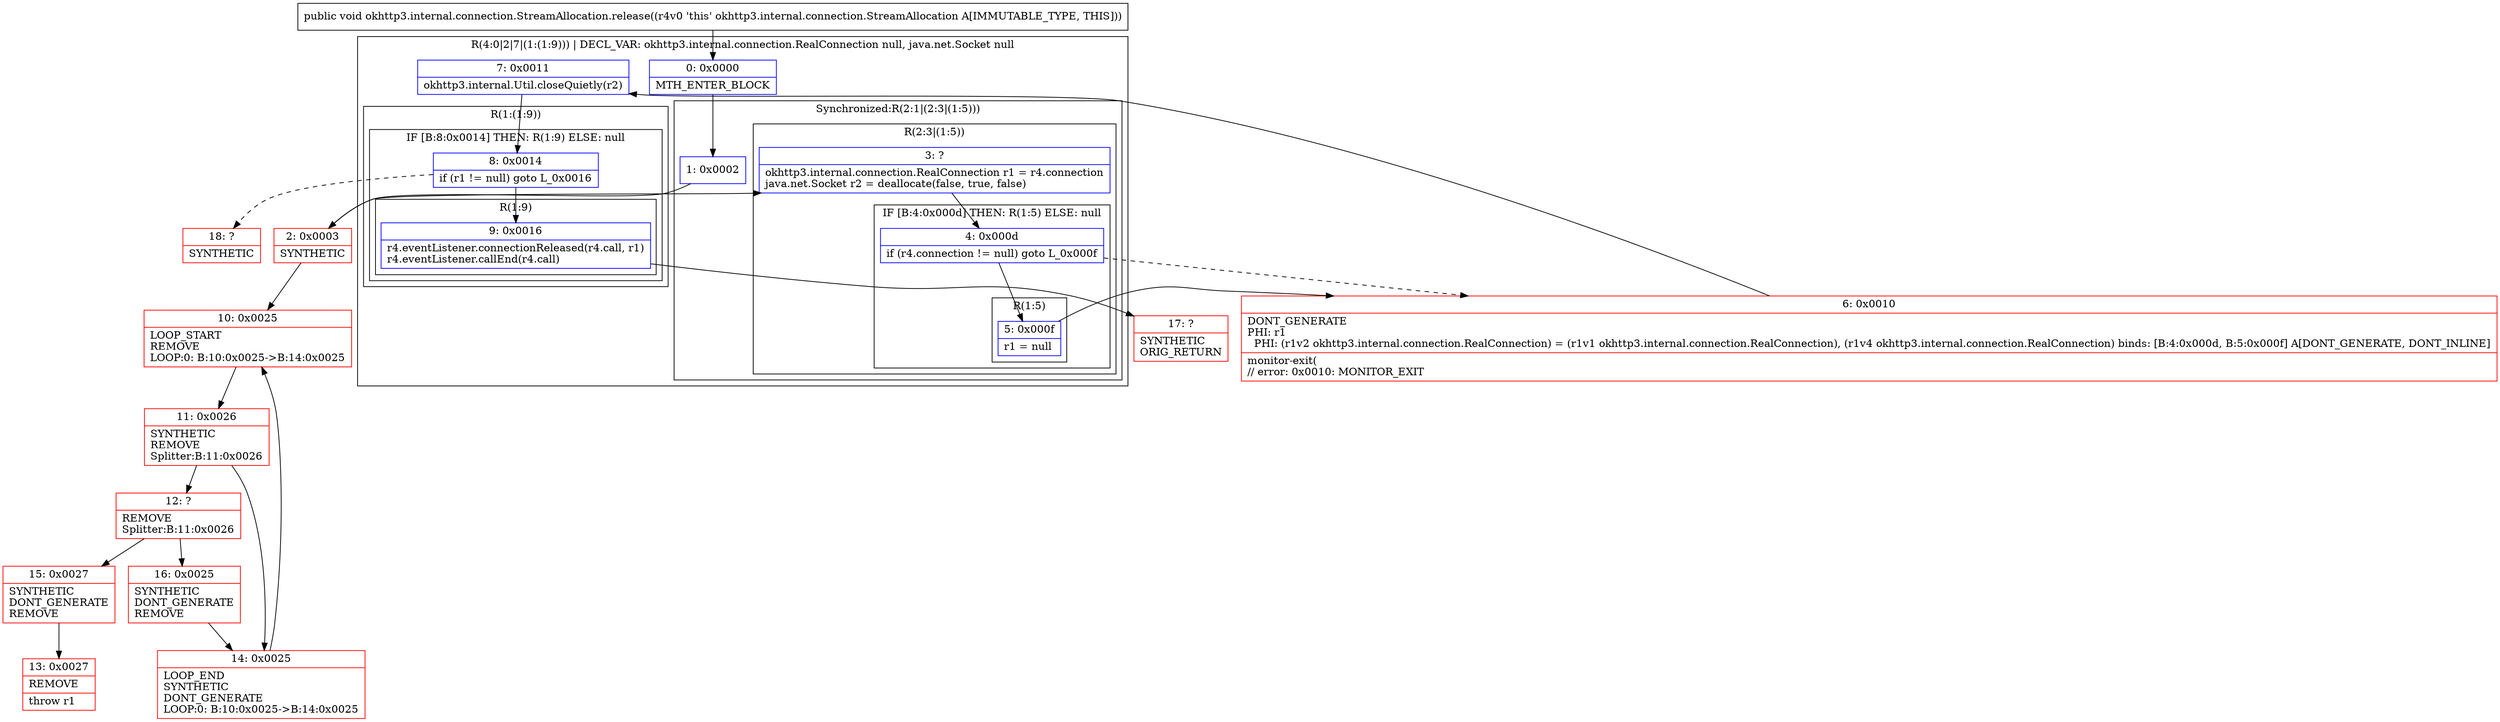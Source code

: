 digraph "CFG forokhttp3.internal.connection.StreamAllocation.release()V" {
subgraph cluster_Region_2111245152 {
label = "R(4:0|2|7|(1:(1:9))) | DECL_VAR: okhttp3.internal.connection.RealConnection null, java.net.Socket null\l";
node [shape=record,color=blue];
Node_0 [shape=record,label="{0\:\ 0x0000|MTH_ENTER_BLOCK\l}"];
subgraph cluster_SynchronizedRegion_737875501 {
label = "Synchronized:R(2:1|(2:3|(1:5)))";
node [shape=record,color=blue];
Node_1 [shape=record,label="{1\:\ 0x0002}"];
subgraph cluster_Region_2079296703 {
label = "R(2:3|(1:5))";
node [shape=record,color=blue];
Node_3 [shape=record,label="{3\:\ ?|okhttp3.internal.connection.RealConnection r1 = r4.connection\ljava.net.Socket r2 = deallocate(false, true, false)\l}"];
subgraph cluster_IfRegion_372911962 {
label = "IF [B:4:0x000d] THEN: R(1:5) ELSE: null";
node [shape=record,color=blue];
Node_4 [shape=record,label="{4\:\ 0x000d|if (r4.connection != null) goto L_0x000f\l}"];
subgraph cluster_Region_1738147 {
label = "R(1:5)";
node [shape=record,color=blue];
Node_5 [shape=record,label="{5\:\ 0x000f|r1 = null\l}"];
}
}
}
}
Node_7 [shape=record,label="{7\:\ 0x0011|okhttp3.internal.Util.closeQuietly(r2)\l}"];
subgraph cluster_Region_2095041081 {
label = "R(1:(1:9))";
node [shape=record,color=blue];
subgraph cluster_IfRegion_1396112984 {
label = "IF [B:8:0x0014] THEN: R(1:9) ELSE: null";
node [shape=record,color=blue];
Node_8 [shape=record,label="{8\:\ 0x0014|if (r1 != null) goto L_0x0016\l}"];
subgraph cluster_Region_2061171440 {
label = "R(1:9)";
node [shape=record,color=blue];
Node_9 [shape=record,label="{9\:\ 0x0016|r4.eventListener.connectionReleased(r4.call, r1)\lr4.eventListener.callEnd(r4.call)\l}"];
}
}
}
}
Node_2 [shape=record,color=red,label="{2\:\ 0x0003|SYNTHETIC\l}"];
Node_6 [shape=record,color=red,label="{6\:\ 0x0010|DONT_GENERATE\lPHI: r1 \l  PHI: (r1v2 okhttp3.internal.connection.RealConnection) = (r1v1 okhttp3.internal.connection.RealConnection), (r1v4 okhttp3.internal.connection.RealConnection) binds: [B:4:0x000d, B:5:0x000f] A[DONT_GENERATE, DONT_INLINE]\l|monitor\-exit(\l\/\/ error: 0x0010: MONITOR_EXIT  \l}"];
Node_10 [shape=record,color=red,label="{10\:\ 0x0025|LOOP_START\lREMOVE\lLOOP:0: B:10:0x0025\-\>B:14:0x0025\l}"];
Node_11 [shape=record,color=red,label="{11\:\ 0x0026|SYNTHETIC\lREMOVE\lSplitter:B:11:0x0026\l}"];
Node_12 [shape=record,color=red,label="{12\:\ ?|REMOVE\lSplitter:B:11:0x0026\l}"];
Node_13 [shape=record,color=red,label="{13\:\ 0x0027|REMOVE\l|throw r1\l}"];
Node_14 [shape=record,color=red,label="{14\:\ 0x0025|LOOP_END\lSYNTHETIC\lDONT_GENERATE\lLOOP:0: B:10:0x0025\-\>B:14:0x0025\l}"];
Node_15 [shape=record,color=red,label="{15\:\ 0x0027|SYNTHETIC\lDONT_GENERATE\lREMOVE\l}"];
Node_16 [shape=record,color=red,label="{16\:\ 0x0025|SYNTHETIC\lDONT_GENERATE\lREMOVE\l}"];
Node_17 [shape=record,color=red,label="{17\:\ ?|SYNTHETIC\lORIG_RETURN\l}"];
Node_18 [shape=record,color=red,label="{18\:\ ?|SYNTHETIC\l}"];
MethodNode[shape=record,label="{public void okhttp3.internal.connection.StreamAllocation.release((r4v0 'this' okhttp3.internal.connection.StreamAllocation A[IMMUTABLE_TYPE, THIS])) }"];
MethodNode -> Node_0;
Node_0 -> Node_1;
Node_1 -> Node_2;
Node_3 -> Node_4;
Node_4 -> Node_5;
Node_4 -> Node_6[style=dashed];
Node_5 -> Node_6;
Node_7 -> Node_8;
Node_8 -> Node_9;
Node_8 -> Node_18[style=dashed];
Node_9 -> Node_17;
Node_2 -> Node_3;
Node_2 -> Node_10;
Node_6 -> Node_7;
Node_10 -> Node_11;
Node_11 -> Node_12;
Node_11 -> Node_14;
Node_12 -> Node_15;
Node_12 -> Node_16;
Node_14 -> Node_10;
Node_15 -> Node_13;
Node_16 -> Node_14;
}

